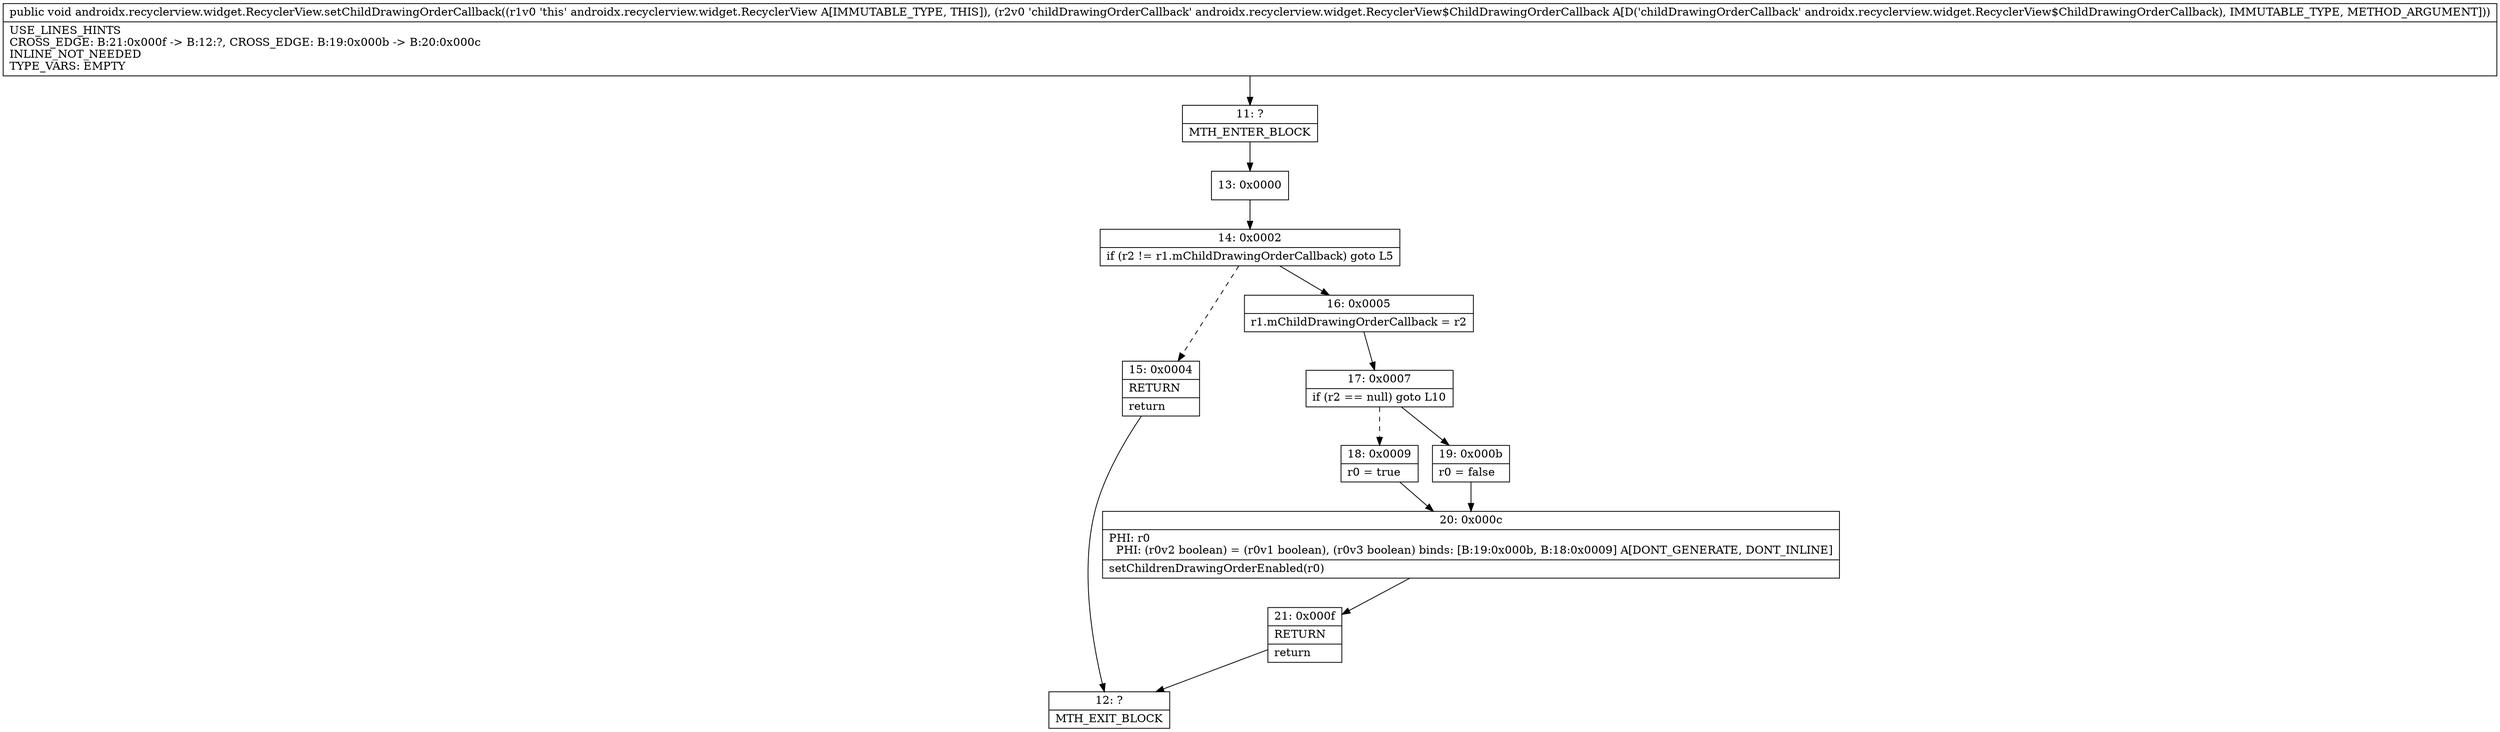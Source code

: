 digraph "CFG forandroidx.recyclerview.widget.RecyclerView.setChildDrawingOrderCallback(Landroidx\/recyclerview\/widget\/RecyclerView$ChildDrawingOrderCallback;)V" {
Node_11 [shape=record,label="{11\:\ ?|MTH_ENTER_BLOCK\l}"];
Node_13 [shape=record,label="{13\:\ 0x0000}"];
Node_14 [shape=record,label="{14\:\ 0x0002|if (r2 != r1.mChildDrawingOrderCallback) goto L5\l}"];
Node_15 [shape=record,label="{15\:\ 0x0004|RETURN\l|return\l}"];
Node_12 [shape=record,label="{12\:\ ?|MTH_EXIT_BLOCK\l}"];
Node_16 [shape=record,label="{16\:\ 0x0005|r1.mChildDrawingOrderCallback = r2\l}"];
Node_17 [shape=record,label="{17\:\ 0x0007|if (r2 == null) goto L10\l}"];
Node_18 [shape=record,label="{18\:\ 0x0009|r0 = true\l}"];
Node_20 [shape=record,label="{20\:\ 0x000c|PHI: r0 \l  PHI: (r0v2 boolean) = (r0v1 boolean), (r0v3 boolean) binds: [B:19:0x000b, B:18:0x0009] A[DONT_GENERATE, DONT_INLINE]\l|setChildrenDrawingOrderEnabled(r0)\l}"];
Node_21 [shape=record,label="{21\:\ 0x000f|RETURN\l|return\l}"];
Node_19 [shape=record,label="{19\:\ 0x000b|r0 = false\l}"];
MethodNode[shape=record,label="{public void androidx.recyclerview.widget.RecyclerView.setChildDrawingOrderCallback((r1v0 'this' androidx.recyclerview.widget.RecyclerView A[IMMUTABLE_TYPE, THIS]), (r2v0 'childDrawingOrderCallback' androidx.recyclerview.widget.RecyclerView$ChildDrawingOrderCallback A[D('childDrawingOrderCallback' androidx.recyclerview.widget.RecyclerView$ChildDrawingOrderCallback), IMMUTABLE_TYPE, METHOD_ARGUMENT]))  | USE_LINES_HINTS\lCROSS_EDGE: B:21:0x000f \-\> B:12:?, CROSS_EDGE: B:19:0x000b \-\> B:20:0x000c\lINLINE_NOT_NEEDED\lTYPE_VARS: EMPTY\l}"];
MethodNode -> Node_11;Node_11 -> Node_13;
Node_13 -> Node_14;
Node_14 -> Node_15[style=dashed];
Node_14 -> Node_16;
Node_15 -> Node_12;
Node_16 -> Node_17;
Node_17 -> Node_18[style=dashed];
Node_17 -> Node_19;
Node_18 -> Node_20;
Node_20 -> Node_21;
Node_21 -> Node_12;
Node_19 -> Node_20;
}

